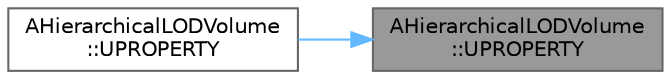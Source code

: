 digraph "AHierarchicalLODVolume::UPROPERTY"
{
 // INTERACTIVE_SVG=YES
 // LATEX_PDF_SIZE
  bgcolor="transparent";
  edge [fontname=Helvetica,fontsize=10,labelfontname=Helvetica,labelfontsize=10];
  node [fontname=Helvetica,fontsize=10,shape=box,height=0.2,width=0.4];
  rankdir="RL";
  Node1 [id="Node000001",label="AHierarchicalLODVolume\l::UPROPERTY",height=0.2,width=0.4,color="gray40", fillcolor="grey60", style="filled", fontcolor="black",tooltip="When set this volume will incorporate actors which bounds overlap with the volume,..."];
  Node1 -> Node2 [id="edge1_Node000001_Node000002",dir="back",color="steelblue1",style="solid",tooltip=" "];
  Node2 [id="Node000002",label="AHierarchicalLODVolume\l::UPROPERTY",height=0.2,width=0.4,color="grey40", fillcolor="white", style="filled",URL="$d1/d3c/classAHierarchicalLODVolume.html#a7f08fe042e8dfe6397f47e2ec0b262c2",tooltip="If set, this volume will only be applied to HLOD levels contained in the array."];
}
